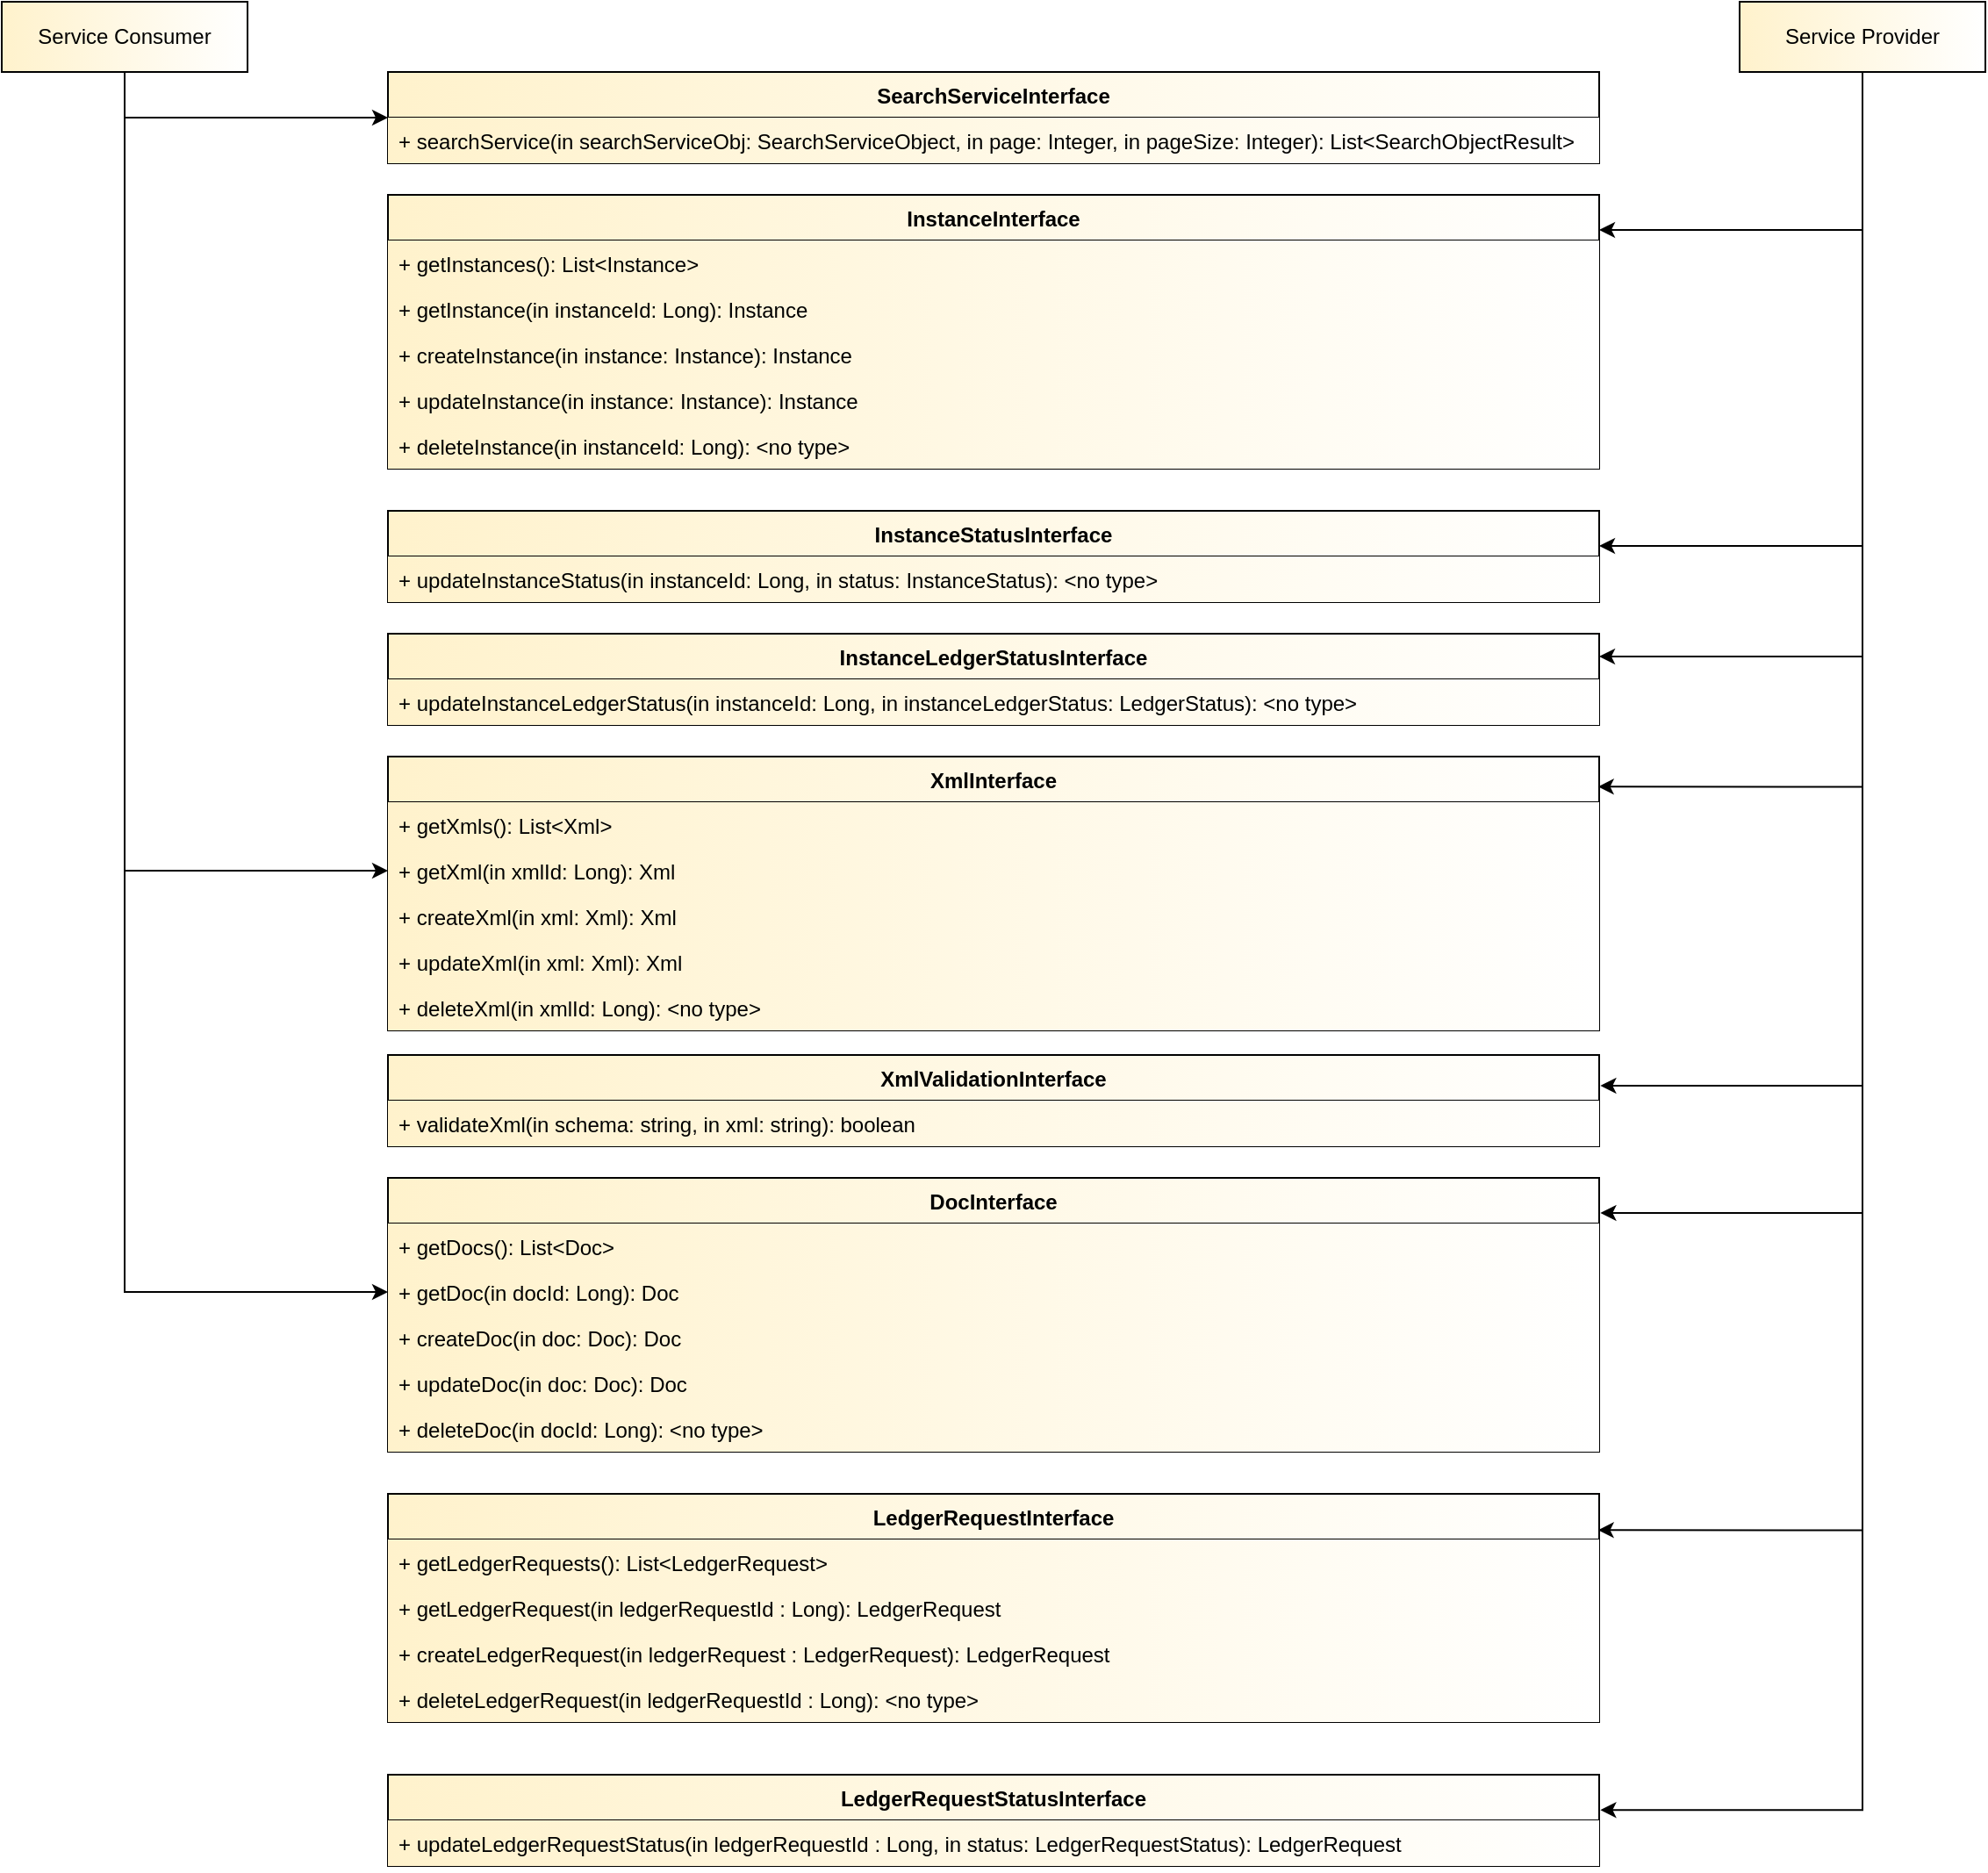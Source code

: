 <mxfile version="20.0.3" type="github">
  <diagram name="Page-1" id="58cdce13-f638-feb5-8d6f-7d28b1aa9fa0">
    <mxGraphModel dx="1422" dy="1643" grid="1" gridSize="10" guides="1" tooltips="1" connect="1" arrows="1" fold="1" page="1" pageScale="1" pageWidth="1100" pageHeight="850" background="none" math="0" shadow="0">
      <root>
        <mxCell id="0" />
        <mxCell id="1" parent="0" />
        <mxCell id="tsz4WT_P7tJj26BBKG4R-13" value="InstanceInterface" style="swimlane;fontStyle=1;align=center;verticalAlign=top;childLayout=stackLayout;horizontal=1;startSize=26;horizontalStack=0;resizeParent=1;resizeParentMax=0;resizeLast=0;collapsible=1;marginBottom=0;rounded=0;glass=0;fillColor=#fff2cc;gradientDirection=east;strokeColor=#000000;gradientColor=#ffffff;" parent="1" vertex="1">
          <mxGeometry x="880" y="-290" width="690" height="156" as="geometry" />
        </mxCell>
        <mxCell id="tsz4WT_P7tJj26BBKG4R-16" value="+ getInstances(): List&lt;Instance&gt;" style="text;strokeColor=none;fillColor=#fff2cc;align=left;verticalAlign=top;spacingLeft=4;spacingRight=4;overflow=hidden;rotatable=0;points=[[0,0.5],[1,0.5]];portConstraint=eastwest;rounded=0;glass=0;gradientColor=#ffffff;gradientDirection=east;strokeWidth=1;" parent="tsz4WT_P7tJj26BBKG4R-13" vertex="1">
          <mxGeometry y="26" width="690" height="26" as="geometry" />
        </mxCell>
        <mxCell id="bbpTMCwPWstrY-ZhsCIW-13" value="+ getInstance(in instanceId: Long): Instance" style="text;strokeColor=none;fillColor=#fff2cc;align=left;verticalAlign=top;spacingLeft=4;spacingRight=4;overflow=hidden;rotatable=0;points=[[0,0.5],[1,0.5]];portConstraint=eastwest;rounded=0;glass=0;gradientColor=#ffffff;gradientDirection=east;strokeWidth=1;" vertex="1" parent="tsz4WT_P7tJj26BBKG4R-13">
          <mxGeometry y="52" width="690" height="26" as="geometry" />
        </mxCell>
        <mxCell id="tsz4WT_P7tJj26BBKG4R-20" value="+ createInstance(in instance: Instance): Instance" style="text;strokeColor=none;fillColor=#fff2cc;align=left;verticalAlign=top;spacingLeft=4;spacingRight=4;overflow=hidden;rotatable=0;points=[[0,0.5],[1,0.5]];portConstraint=eastwest;rounded=0;glass=0;gradientColor=#ffffff;gradientDirection=east;strokeWidth=1;" parent="tsz4WT_P7tJj26BBKG4R-13" vertex="1">
          <mxGeometry y="78" width="690" height="26" as="geometry" />
        </mxCell>
        <mxCell id="tsz4WT_P7tJj26BBKG4R-21" value="+ updateInstance(in instance: Instance): Instance" style="text;strokeColor=none;fillColor=#fff2cc;align=left;verticalAlign=top;spacingLeft=4;spacingRight=4;overflow=hidden;rotatable=0;points=[[0,0.5],[1,0.5]];portConstraint=eastwest;rounded=0;glass=0;gradientColor=#ffffff;gradientDirection=east;strokeWidth=1;" parent="tsz4WT_P7tJj26BBKG4R-13" vertex="1">
          <mxGeometry y="104" width="690" height="26" as="geometry" />
        </mxCell>
        <mxCell id="tsz4WT_P7tJj26BBKG4R-22" value="+ deleteInstance(in instanceId: Long): &lt;no type&gt;&#xa;" style="text;strokeColor=none;fillColor=#fff2cc;align=left;verticalAlign=top;spacingLeft=4;spacingRight=4;overflow=hidden;rotatable=0;points=[[0,0.5],[1,0.5]];portConstraint=eastwest;rounded=0;glass=0;gradientColor=#ffffff;gradientDirection=east;strokeWidth=1;" parent="tsz4WT_P7tJj26BBKG4R-13" vertex="1">
          <mxGeometry y="130" width="690" height="26" as="geometry" />
        </mxCell>
        <mxCell id="tsz4WT_P7tJj26BBKG4R-36" value="DocInterface" style="swimlane;fontStyle=1;align=center;verticalAlign=top;childLayout=stackLayout;horizontal=1;startSize=26;horizontalStack=0;resizeParent=1;resizeParentMax=0;resizeLast=0;collapsible=1;marginBottom=0;rounded=0;glass=0;fillColor=#fff2cc;gradientDirection=east;strokeColor=#000000;gradientColor=#ffffff;" parent="1" vertex="1">
          <mxGeometry x="880" y="270" width="690" height="156" as="geometry" />
        </mxCell>
        <mxCell id="tsz4WT_P7tJj26BBKG4R-38" value="+ getDocs(): List&lt;Doc&gt;" style="text;strokeColor=none;fillColor=#fff2cc;align=left;verticalAlign=top;spacingLeft=4;spacingRight=4;overflow=hidden;rotatable=0;points=[[0,0.5],[1,0.5]];portConstraint=eastwest;rounded=0;glass=0;gradientColor=#ffffff;gradientDirection=east;strokeWidth=1;" parent="tsz4WT_P7tJj26BBKG4R-36" vertex="1">
          <mxGeometry y="26" width="690" height="26" as="geometry" />
        </mxCell>
        <mxCell id="bbpTMCwPWstrY-ZhsCIW-15" value="+ getDoc(in docId: Long): Doc" style="text;strokeColor=none;fillColor=#fff2cc;align=left;verticalAlign=top;spacingLeft=4;spacingRight=4;overflow=hidden;rotatable=0;points=[[0,0.5],[1,0.5]];portConstraint=eastwest;rounded=0;glass=0;gradientColor=#ffffff;gradientDirection=east;strokeWidth=1;" vertex="1" parent="tsz4WT_P7tJj26BBKG4R-36">
          <mxGeometry y="52" width="690" height="26" as="geometry" />
        </mxCell>
        <mxCell id="tsz4WT_P7tJj26BBKG4R-39" value="+ createDoc(in doc: Doc): Doc" style="text;strokeColor=none;fillColor=#fff2cc;align=left;verticalAlign=top;spacingLeft=4;spacingRight=4;overflow=hidden;rotatable=0;points=[[0,0.5],[1,0.5]];portConstraint=eastwest;rounded=0;glass=0;gradientColor=#ffffff;gradientDirection=east;strokeWidth=1;" parent="tsz4WT_P7tJj26BBKG4R-36" vertex="1">
          <mxGeometry y="78" width="690" height="26" as="geometry" />
        </mxCell>
        <mxCell id="tsz4WT_P7tJj26BBKG4R-40" value="+ updateDoc(in doc: Doc): Doc" style="text;strokeColor=none;fillColor=#fff2cc;align=left;verticalAlign=top;spacingLeft=4;spacingRight=4;overflow=hidden;rotatable=0;points=[[0,0.5],[1,0.5]];portConstraint=eastwest;rounded=0;glass=0;gradientColor=#ffffff;gradientDirection=east;strokeWidth=1;" parent="tsz4WT_P7tJj26BBKG4R-36" vertex="1">
          <mxGeometry y="104" width="690" height="26" as="geometry" />
        </mxCell>
        <mxCell id="tsz4WT_P7tJj26BBKG4R-41" value="+ deleteDoc(in docId: Long): &lt;no type&gt;&#xa;" style="text;strokeColor=none;fillColor=#fff2cc;align=left;verticalAlign=top;spacingLeft=4;spacingRight=4;overflow=hidden;rotatable=0;points=[[0,0.5],[1,0.5]];portConstraint=eastwest;rounded=0;glass=0;gradientColor=#ffffff;gradientDirection=east;strokeWidth=1;" parent="tsz4WT_P7tJj26BBKG4R-36" vertex="1">
          <mxGeometry y="130" width="690" height="26" as="geometry" />
        </mxCell>
        <mxCell id="tsz4WT_P7tJj26BBKG4R-30" value="XmlInterface" style="swimlane;fontStyle=1;align=center;verticalAlign=top;childLayout=stackLayout;horizontal=1;startSize=26;horizontalStack=0;resizeParent=1;resizeParentMax=0;resizeLast=0;collapsible=1;marginBottom=0;rounded=0;glass=0;fillColor=#fff2cc;gradientDirection=east;strokeColor=#000000;gradientColor=#ffffff;" parent="1" vertex="1">
          <mxGeometry x="880" y="30" width="690" height="156" as="geometry" />
        </mxCell>
        <mxCell id="tsz4WT_P7tJj26BBKG4R-32" value="+ getXmls(): List&lt;Xml&gt;" style="text;strokeColor=none;fillColor=#fff2cc;align=left;verticalAlign=top;spacingLeft=4;spacingRight=4;overflow=hidden;rotatable=0;points=[[0,0.5],[1,0.5]];portConstraint=eastwest;rounded=0;glass=0;gradientColor=#ffffff;gradientDirection=east;strokeWidth=1;" parent="tsz4WT_P7tJj26BBKG4R-30" vertex="1">
          <mxGeometry y="26" width="690" height="26" as="geometry" />
        </mxCell>
        <mxCell id="bbpTMCwPWstrY-ZhsCIW-14" value="+ getXml(in xmlId: Long): Xml" style="text;strokeColor=none;fillColor=#fff2cc;align=left;verticalAlign=top;spacingLeft=4;spacingRight=4;overflow=hidden;rotatable=0;points=[[0,0.5],[1,0.5]];portConstraint=eastwest;rounded=0;glass=0;gradientColor=#ffffff;gradientDirection=east;strokeWidth=1;" vertex="1" parent="tsz4WT_P7tJj26BBKG4R-30">
          <mxGeometry y="52" width="690" height="26" as="geometry" />
        </mxCell>
        <mxCell id="tsz4WT_P7tJj26BBKG4R-33" value="+ createXml(in xml: Xml): Xml" style="text;strokeColor=none;fillColor=#fff2cc;align=left;verticalAlign=top;spacingLeft=4;spacingRight=4;overflow=hidden;rotatable=0;points=[[0,0.5],[1,0.5]];portConstraint=eastwest;rounded=0;glass=0;gradientColor=#ffffff;gradientDirection=east;strokeWidth=1;" parent="tsz4WT_P7tJj26BBKG4R-30" vertex="1">
          <mxGeometry y="78" width="690" height="26" as="geometry" />
        </mxCell>
        <mxCell id="tsz4WT_P7tJj26BBKG4R-34" value="+ updateXml(in xml: Xml): Xml" style="text;strokeColor=none;fillColor=#fff2cc;align=left;verticalAlign=top;spacingLeft=4;spacingRight=4;overflow=hidden;rotatable=0;points=[[0,0.5],[1,0.5]];portConstraint=eastwest;rounded=0;glass=0;gradientColor=#ffffff;gradientDirection=east;strokeWidth=1;" parent="tsz4WT_P7tJj26BBKG4R-30" vertex="1">
          <mxGeometry y="104" width="690" height="26" as="geometry" />
        </mxCell>
        <mxCell id="tsz4WT_P7tJj26BBKG4R-35" value="+ deleteXml(in xmlId: Long): &lt;no type&gt;&#xa;" style="text;strokeColor=none;fillColor=#fff2cc;align=left;verticalAlign=top;spacingLeft=4;spacingRight=4;overflow=hidden;rotatable=0;points=[[0,0.5],[1,0.5]];portConstraint=eastwest;rounded=0;glass=0;gradientColor=#ffffff;gradientDirection=east;strokeWidth=1;" parent="tsz4WT_P7tJj26BBKG4R-30" vertex="1">
          <mxGeometry y="130" width="690" height="26" as="geometry" />
        </mxCell>
        <mxCell id="tsz4WT_P7tJj26BBKG4R-42" value="SearchServiceInterface" style="swimlane;fontStyle=1;align=center;verticalAlign=top;childLayout=stackLayout;horizontal=1;startSize=26;horizontalStack=0;resizeParent=1;resizeParentMax=0;resizeLast=0;collapsible=1;marginBottom=0;rounded=0;glass=0;fillColor=#fff2cc;gradientDirection=east;strokeColor=#000000;gradientColor=#ffffff;" parent="1" vertex="1">
          <mxGeometry x="880" y="-360" width="690" height="52" as="geometry" />
        </mxCell>
        <mxCell id="tsz4WT_P7tJj26BBKG4R-44" value="+ searchService(in searchServiceObj: SearchServiceObject, in page: Integer, in pageSize: Integer): List&lt;SearchObjectResult&gt;" style="text;strokeColor=none;fillColor=#fff2cc;align=left;verticalAlign=top;spacingLeft=4;spacingRight=4;overflow=hidden;rotatable=0;points=[[0,0.5],[1,0.5]];portConstraint=eastwest;rounded=0;glass=0;gradientColor=#ffffff;gradientDirection=east;strokeWidth=1;" parent="tsz4WT_P7tJj26BBKG4R-42" vertex="1">
          <mxGeometry y="26" width="690" height="26" as="geometry" />
        </mxCell>
        <mxCell id="bbpTMCwPWstrY-ZhsCIW-4" style="edgeStyle=orthogonalEdgeStyle;rounded=0;orthogonalLoop=1;jettySize=auto;html=1;exitX=0.5;exitY=1;exitDx=0;exitDy=0;" edge="1" parent="1" source="tsz4WT_P7tJj26BBKG4R-49">
          <mxGeometry relative="1" as="geometry">
            <mxPoint x="1570" y="-270" as="targetPoint" />
            <Array as="points">
              <mxPoint x="1720" y="-270" />
            </Array>
          </mxGeometry>
        </mxCell>
        <mxCell id="bbpTMCwPWstrY-ZhsCIW-5" style="edgeStyle=orthogonalEdgeStyle;rounded=0;orthogonalLoop=1;jettySize=auto;html=1;exitX=0.5;exitY=1;exitDx=0;exitDy=0;entryX=0.999;entryY=0.11;entryDx=0;entryDy=0;entryPerimeter=0;" edge="1" parent="1" source="tsz4WT_P7tJj26BBKG4R-49" target="tsz4WT_P7tJj26BBKG4R-30">
          <mxGeometry relative="1" as="geometry" />
        </mxCell>
        <mxCell id="bbpTMCwPWstrY-ZhsCIW-6" style="edgeStyle=orthogonalEdgeStyle;rounded=0;orthogonalLoop=1;jettySize=auto;html=1;entryX=1.001;entryY=0.122;entryDx=0;entryDy=0;exitX=0.5;exitY=1;exitDx=0;exitDy=0;entryPerimeter=0;" edge="1" parent="1" source="tsz4WT_P7tJj26BBKG4R-49" target="tsz4WT_P7tJj26BBKG4R-36">
          <mxGeometry relative="1" as="geometry">
            <Array as="points">
              <mxPoint x="1720" y="290" />
            </Array>
          </mxGeometry>
        </mxCell>
        <mxCell id="bbpTMCwPWstrY-ZhsCIW-7" style="edgeStyle=orthogonalEdgeStyle;rounded=0;orthogonalLoop=1;jettySize=auto;html=1;entryX=0.999;entryY=0.159;entryDx=0;entryDy=0;exitX=0.5;exitY=1;exitDx=0;exitDy=0;entryPerimeter=0;" edge="1" parent="1" source="tsz4WT_P7tJj26BBKG4R-49" target="tsz4WT_P7tJj26BBKG4R-51">
          <mxGeometry relative="1" as="geometry">
            <Array as="points">
              <mxPoint x="1720" y="471" />
            </Array>
          </mxGeometry>
        </mxCell>
        <mxCell id="bbpTMCwPWstrY-ZhsCIW-35" style="edgeStyle=orthogonalEdgeStyle;rounded=0;orthogonalLoop=1;jettySize=auto;html=1;" edge="1" parent="1" source="tsz4WT_P7tJj26BBKG4R-49">
          <mxGeometry relative="1" as="geometry">
            <mxPoint x="1570" y="-90" as="targetPoint" />
            <Array as="points">
              <mxPoint x="1720" y="-90" />
              <mxPoint x="1570" y="-90" />
            </Array>
          </mxGeometry>
        </mxCell>
        <mxCell id="bbpTMCwPWstrY-ZhsCIW-36" style="edgeStyle=orthogonalEdgeStyle;rounded=0;orthogonalLoop=1;jettySize=auto;html=1;entryX=1;entryY=0.25;entryDx=0;entryDy=0;" edge="1" parent="1" source="tsz4WT_P7tJj26BBKG4R-49" target="bbpTMCwPWstrY-ZhsCIW-32">
          <mxGeometry relative="1" as="geometry">
            <Array as="points">
              <mxPoint x="1720" y="-27" />
            </Array>
          </mxGeometry>
        </mxCell>
        <mxCell id="bbpTMCwPWstrY-ZhsCIW-37" style="edgeStyle=orthogonalEdgeStyle;rounded=0;orthogonalLoop=1;jettySize=auto;html=1;entryX=1.001;entryY=0.387;entryDx=0;entryDy=0;entryPerimeter=0;" edge="1" parent="1" source="tsz4WT_P7tJj26BBKG4R-49" target="bbpTMCwPWstrY-ZhsCIW-8">
          <mxGeometry relative="1" as="geometry">
            <Array as="points">
              <mxPoint x="1720" y="630" />
            </Array>
          </mxGeometry>
        </mxCell>
        <mxCell id="bbpTMCwPWstrY-ZhsCIW-45" style="edgeStyle=orthogonalEdgeStyle;rounded=0;orthogonalLoop=1;jettySize=auto;html=1;entryX=1.001;entryY=0.336;entryDx=0;entryDy=0;exitX=0.5;exitY=1;exitDx=0;exitDy=0;entryPerimeter=0;" edge="1" parent="1" source="tsz4WT_P7tJj26BBKG4R-49" target="bbpTMCwPWstrY-ZhsCIW-38">
          <mxGeometry relative="1" as="geometry" />
        </mxCell>
        <mxCell id="tsz4WT_P7tJj26BBKG4R-49" value="&lt;div&gt;Service Provider&lt;/div&gt;" style="rounded=0;whiteSpace=wrap;html=1;glass=0;strokeColor=#000000;strokeWidth=1;fillColor=#fff2cc;gradientDirection=east;gradientColor=#ffffff;" parent="1" vertex="1">
          <mxGeometry x="1650" y="-400" width="140" height="40" as="geometry" />
        </mxCell>
        <mxCell id="bbpTMCwPWstrY-ZhsCIW-1" style="edgeStyle=orthogonalEdgeStyle;rounded=0;orthogonalLoop=1;jettySize=auto;html=1;entryX=0;entryY=0.5;entryDx=0;entryDy=0;exitX=0.5;exitY=1;exitDx=0;exitDy=0;" edge="1" parent="1" source="tsz4WT_P7tJj26BBKG4R-50" target="tsz4WT_P7tJj26BBKG4R-42">
          <mxGeometry relative="1" as="geometry">
            <Array as="points">
              <mxPoint x="730" y="-334" />
            </Array>
          </mxGeometry>
        </mxCell>
        <mxCell id="bbpTMCwPWstrY-ZhsCIW-2" style="edgeStyle=orthogonalEdgeStyle;rounded=0;orthogonalLoop=1;jettySize=auto;html=1;entryX=0;entryY=0.5;entryDx=0;entryDy=0;" edge="1" parent="1" source="tsz4WT_P7tJj26BBKG4R-50" target="bbpTMCwPWstrY-ZhsCIW-14">
          <mxGeometry relative="1" as="geometry" />
        </mxCell>
        <mxCell id="bbpTMCwPWstrY-ZhsCIW-3" style="edgeStyle=orthogonalEdgeStyle;rounded=0;orthogonalLoop=1;jettySize=auto;html=1;entryX=0;entryY=0.5;entryDx=0;entryDy=0;exitX=0.5;exitY=1;exitDx=0;exitDy=0;" edge="1" parent="1" source="tsz4WT_P7tJj26BBKG4R-50" target="bbpTMCwPWstrY-ZhsCIW-15">
          <mxGeometry relative="1" as="geometry" />
        </mxCell>
        <mxCell id="tsz4WT_P7tJj26BBKG4R-50" value="&lt;div&gt;Service Consumer&lt;/div&gt;" style="rounded=0;whiteSpace=wrap;html=1;glass=0;strokeColor=#000000;strokeWidth=1;fillColor=#fff2cc;gradientDirection=east;gradientColor=#ffffff;" parent="1" vertex="1">
          <mxGeometry x="660" y="-400" width="140" height="40" as="geometry" />
        </mxCell>
        <mxCell id="tsz4WT_P7tJj26BBKG4R-51" value="LedgerRequestInterface" style="swimlane;fontStyle=1;align=center;verticalAlign=top;childLayout=stackLayout;horizontal=1;startSize=26;horizontalStack=0;resizeParent=1;resizeParentMax=0;resizeLast=0;collapsible=1;marginBottom=0;rounded=0;glass=0;fillColor=#fff2cc;gradientDirection=east;strokeColor=#000000;gradientColor=#ffffff;" parent="1" vertex="1">
          <mxGeometry x="880" y="450" width="690" height="130" as="geometry" />
        </mxCell>
        <mxCell id="tsz4WT_P7tJj26BBKG4R-55" value="+ getLedgerRequests(): List&lt;LedgerRequest&gt;" style="text;strokeColor=none;fillColor=#fff2cc;align=left;verticalAlign=top;spacingLeft=4;spacingRight=4;overflow=hidden;rotatable=0;points=[[0,0.5],[1,0.5]];portConstraint=eastwest;rounded=0;glass=0;gradientColor=#ffffff;gradientDirection=east;strokeWidth=1;" parent="tsz4WT_P7tJj26BBKG4R-51" vertex="1">
          <mxGeometry y="26" width="690" height="26" as="geometry" />
        </mxCell>
        <mxCell id="tsz4WT_P7tJj26BBKG4R-54" value="+ getLedgerRequest(in ledgerRequestId : Long): LedgerRequest " style="text;strokeColor=none;fillColor=#fff2cc;align=left;verticalAlign=top;spacingLeft=4;spacingRight=4;overflow=hidden;rotatable=0;points=[[0,0.5],[1,0.5]];portConstraint=eastwest;rounded=0;glass=0;gradientColor=#ffffff;gradientDirection=east;strokeWidth=1;" parent="tsz4WT_P7tJj26BBKG4R-51" vertex="1">
          <mxGeometry y="52" width="690" height="26" as="geometry" />
        </mxCell>
        <mxCell id="tsz4WT_P7tJj26BBKG4R-57" value="+ createLedgerRequest(in ledgerRequest : LedgerRequest): LedgerRequest" style="text;strokeColor=none;fillColor=#fff2cc;align=left;verticalAlign=top;spacingLeft=4;spacingRight=4;overflow=hidden;rotatable=0;points=[[0,0.5],[1,0.5]];portConstraint=eastwest;rounded=0;glass=0;gradientColor=#ffffff;gradientDirection=east;strokeWidth=1;" parent="tsz4WT_P7tJj26BBKG4R-51" vertex="1">
          <mxGeometry y="78" width="690" height="26" as="geometry" />
        </mxCell>
        <mxCell id="tsz4WT_P7tJj26BBKG4R-56" value="+ deleteLedgerRequest(in ledgerRequestId : Long): &lt;no type&gt;&#xa;" style="text;strokeColor=none;fillColor=#fff2cc;align=left;verticalAlign=top;spacingLeft=4;spacingRight=4;overflow=hidden;rotatable=0;points=[[0,0.5],[1,0.5]];portConstraint=eastwest;rounded=0;glass=0;gradientColor=#ffffff;gradientDirection=east;strokeWidth=1;" parent="tsz4WT_P7tJj26BBKG4R-51" vertex="1">
          <mxGeometry y="104" width="690" height="26" as="geometry" />
        </mxCell>
        <mxCell id="bbpTMCwPWstrY-ZhsCIW-8" value="LedgerRequestStatusInterface" style="swimlane;fontStyle=1;align=center;verticalAlign=top;childLayout=stackLayout;horizontal=1;startSize=26;horizontalStack=0;resizeParent=1;resizeParentMax=0;resizeLast=0;collapsible=1;marginBottom=0;rounded=0;glass=0;fillColor=#fff2cc;gradientDirection=east;strokeColor=#000000;gradientColor=#ffffff;" vertex="1" parent="1">
          <mxGeometry x="880" y="610" width="690" height="52" as="geometry" />
        </mxCell>
        <mxCell id="bbpTMCwPWstrY-ZhsCIW-11" value="+ updateLedgerRequestStatus(in ledgerRequestId : Long, in status: LedgerRequestStatus): LedgerRequest" style="text;strokeColor=none;fillColor=#fff2cc;align=left;verticalAlign=top;spacingLeft=4;spacingRight=4;overflow=hidden;rotatable=0;points=[[0,0.5],[1,0.5]];portConstraint=eastwest;rounded=0;glass=0;gradientColor=#ffffff;gradientDirection=east;strokeWidth=1;" vertex="1" parent="bbpTMCwPWstrY-ZhsCIW-8">
          <mxGeometry y="26" width="690" height="26" as="geometry" />
        </mxCell>
        <mxCell id="bbpTMCwPWstrY-ZhsCIW-16" value="InstanceStatusInterface" style="swimlane;fontStyle=1;align=center;verticalAlign=top;childLayout=stackLayout;horizontal=1;startSize=26;horizontalStack=0;resizeParent=1;resizeParentMax=0;resizeLast=0;collapsible=1;marginBottom=0;rounded=0;glass=0;fillColor=#fff2cc;gradientDirection=east;strokeColor=#000000;gradientColor=#ffffff;" vertex="1" parent="1">
          <mxGeometry x="880" y="-110" width="690" height="52" as="geometry" />
        </mxCell>
        <mxCell id="bbpTMCwPWstrY-ZhsCIW-22" value="+ updateInstanceStatus(in instanceId: Long, in status: InstanceStatus): &lt;no type&gt;&#xa;" style="text;strokeColor=none;fillColor=#fff2cc;align=left;verticalAlign=top;spacingLeft=4;spacingRight=4;overflow=hidden;rotatable=0;points=[[0,0.5],[1,0.5]];portConstraint=eastwest;rounded=0;glass=0;gradientColor=#ffffff;gradientDirection=east;strokeWidth=1;" vertex="1" parent="bbpTMCwPWstrY-ZhsCIW-16">
          <mxGeometry y="26" width="690" height="26" as="geometry" />
        </mxCell>
        <mxCell id="bbpTMCwPWstrY-ZhsCIW-32" value="InstanceLedgerStatusInterface" style="swimlane;fontStyle=1;align=center;verticalAlign=top;childLayout=stackLayout;horizontal=1;startSize=26;horizontalStack=0;resizeParent=1;resizeParentMax=0;resizeLast=0;collapsible=1;marginBottom=0;rounded=0;glass=0;fillColor=#fff2cc;gradientDirection=east;strokeColor=#000000;gradientColor=#ffffff;" vertex="1" parent="1">
          <mxGeometry x="880" y="-40" width="690" height="52" as="geometry" />
        </mxCell>
        <mxCell id="bbpTMCwPWstrY-ZhsCIW-34" value="+ updateInstanceLedgerStatus(in instanceId: Long, in instanceLedgerStatus: LedgerStatus): &lt;no type&gt;&#xa;" style="text;strokeColor=none;fillColor=#fff2cc;align=left;verticalAlign=top;spacingLeft=4;spacingRight=4;overflow=hidden;rotatable=0;points=[[0,0.5],[1,0.5]];portConstraint=eastwest;rounded=0;glass=0;gradientColor=#ffffff;gradientDirection=east;strokeWidth=1;" vertex="1" parent="bbpTMCwPWstrY-ZhsCIW-32">
          <mxGeometry y="26" width="690" height="26" as="geometry" />
        </mxCell>
        <mxCell id="bbpTMCwPWstrY-ZhsCIW-38" value="XmlValidationInterface" style="swimlane;fontStyle=1;align=center;verticalAlign=top;childLayout=stackLayout;horizontal=1;startSize=26;horizontalStack=0;resizeParent=1;resizeParentMax=0;resizeLast=0;collapsible=1;marginBottom=0;rounded=0;glass=0;fillColor=#fff2cc;gradientDirection=east;strokeColor=#000000;gradientColor=#ffffff;" vertex="1" parent="1">
          <mxGeometry x="880" y="200" width="690" height="52" as="geometry" />
        </mxCell>
        <mxCell id="bbpTMCwPWstrY-ZhsCIW-44" value="+ validateXml(in schema: string, in xml: string): boolean&#xa;&#xa;" style="text;strokeColor=none;fillColor=#fff2cc;align=left;verticalAlign=top;spacingLeft=4;spacingRight=4;overflow=hidden;rotatable=0;points=[[0,0.5],[1,0.5]];portConstraint=eastwest;rounded=0;glass=0;gradientColor=#ffffff;gradientDirection=east;strokeWidth=1;" vertex="1" parent="bbpTMCwPWstrY-ZhsCIW-38">
          <mxGeometry y="26" width="690" height="26" as="geometry" />
        </mxCell>
      </root>
    </mxGraphModel>
  </diagram>
</mxfile>
